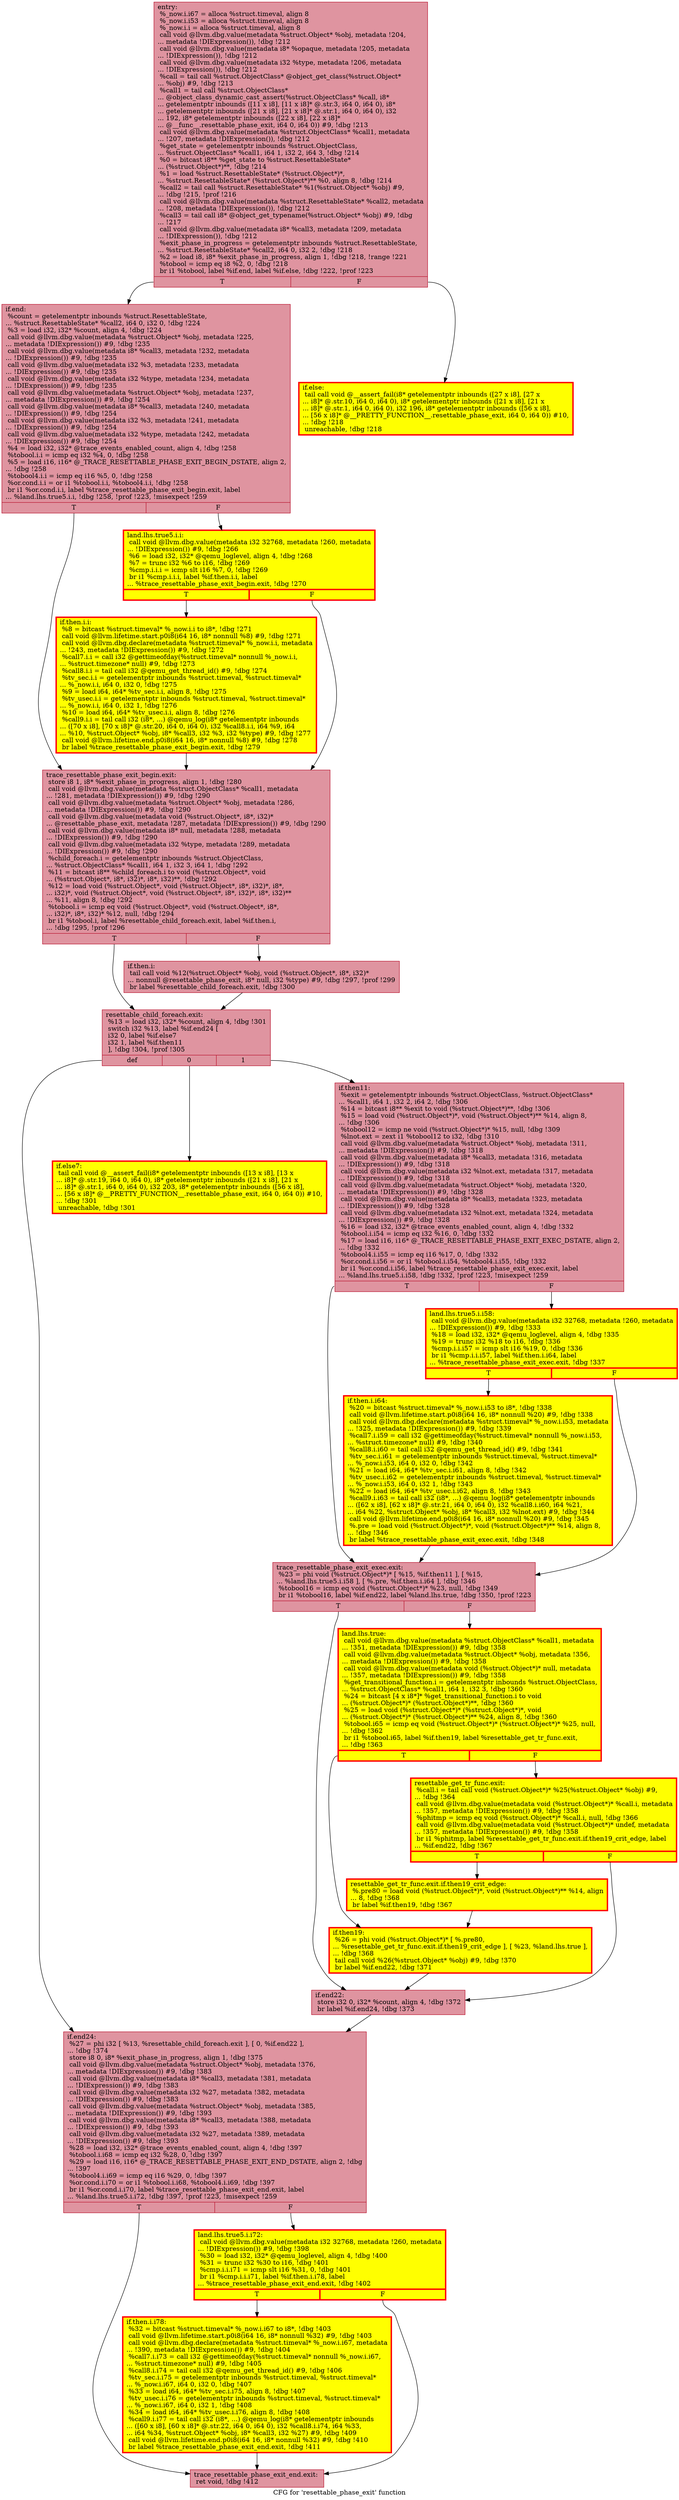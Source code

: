 digraph "CFG for 'resettable_phase_exit' function" {
	label="CFG for 'resettable_phase_exit' function";

	Node0x55ae14ed4250 [shape=record,color="#b70d28ff", style=filled, fillcolor="#b70d2870",label="{entry:\l  %_now.i.i67 = alloca %struct.timeval, align 8\l  %_now.i.i53 = alloca %struct.timeval, align 8\l  %_now.i.i = alloca %struct.timeval, align 8\l  call void @llvm.dbg.value(metadata %struct.Object* %obj, metadata !204,\l... metadata !DIExpression()), !dbg !212\l  call void @llvm.dbg.value(metadata i8* %opaque, metadata !205, metadata\l... !DIExpression()), !dbg !212\l  call void @llvm.dbg.value(metadata i32 %type, metadata !206, metadata\l... !DIExpression()), !dbg !212\l  %call = tail call %struct.ObjectClass* @object_get_class(%struct.Object*\l... %obj) #9, !dbg !213\l  %call1 = tail call %struct.ObjectClass*\l... @object_class_dynamic_cast_assert(%struct.ObjectClass* %call, i8*\l... getelementptr inbounds ([11 x i8], [11 x i8]* @.str.3, i64 0, i64 0), i8*\l... getelementptr inbounds ([21 x i8], [21 x i8]* @.str.1, i64 0, i64 0), i32\l... 192, i8* getelementptr inbounds ([22 x i8], [22 x i8]*\l... @__func__.resettable_phase_exit, i64 0, i64 0)) #9, !dbg !213\l  call void @llvm.dbg.value(metadata %struct.ObjectClass* %call1, metadata\l... !207, metadata !DIExpression()), !dbg !212\l  %get_state = getelementptr inbounds %struct.ObjectClass,\l... %struct.ObjectClass* %call1, i64 1, i32 2, i64 3, !dbg !214\l  %0 = bitcast i8** %get_state to %struct.ResettableState*\l... (%struct.Object*)**, !dbg !214\l  %1 = load %struct.ResettableState* (%struct.Object*)*,\l... %struct.ResettableState* (%struct.Object*)** %0, align 8, !dbg !214\l  %call2 = tail call %struct.ResettableState* %1(%struct.Object* %obj) #9,\l... !dbg !215, !prof !216\l  call void @llvm.dbg.value(metadata %struct.ResettableState* %call2, metadata\l... !208, metadata !DIExpression()), !dbg !212\l  %call3 = tail call i8* @object_get_typename(%struct.Object* %obj) #9, !dbg\l... !217\l  call void @llvm.dbg.value(metadata i8* %call3, metadata !209, metadata\l... !DIExpression()), !dbg !212\l  %exit_phase_in_progress = getelementptr inbounds %struct.ResettableState,\l... %struct.ResettableState* %call2, i64 0, i32 2, !dbg !218\l  %2 = load i8, i8* %exit_phase_in_progress, align 1, !dbg !218, !range !221\l  %tobool = icmp eq i8 %2, 0, !dbg !218\l  br i1 %tobool, label %if.end, label %if.else, !dbg !222, !prof !223\l|{<s0>T|<s1>F}}"];
	Node0x55ae14ed4250:s0 -> Node0x55ae14eec3b0;
	Node0x55ae14ed4250:s1 -> Node0x55ae14eec420;
	Node0x55ae14eec420 [shape=record,penwidth=3.0, style="filled", color="red", fillcolor="yellow",label="{if.else:                                          \l  tail call void @__assert_fail(i8* getelementptr inbounds ([27 x i8], [27 x\l... i8]* @.str.10, i64 0, i64 0), i8* getelementptr inbounds ([21 x i8], [21 x\l... i8]* @.str.1, i64 0, i64 0), i32 196, i8* getelementptr inbounds ([56 x i8],\l... [56 x i8]* @__PRETTY_FUNCTION__.resettable_phase_exit, i64 0, i64 0)) #10,\l... !dbg !218\l  unreachable, !dbg !218\l}"];
	Node0x55ae14eec3b0 [shape=record,color="#b70d28ff", style=filled, fillcolor="#b70d2870",label="{if.end:                                           \l  %count = getelementptr inbounds %struct.ResettableState,\l... %struct.ResettableState* %call2, i64 0, i32 0, !dbg !224\l  %3 = load i32, i32* %count, align 4, !dbg !224\l  call void @llvm.dbg.value(metadata %struct.Object* %obj, metadata !225,\l... metadata !DIExpression()) #9, !dbg !235\l  call void @llvm.dbg.value(metadata i8* %call3, metadata !232, metadata\l... !DIExpression()) #9, !dbg !235\l  call void @llvm.dbg.value(metadata i32 %3, metadata !233, metadata\l... !DIExpression()) #9, !dbg !235\l  call void @llvm.dbg.value(metadata i32 %type, metadata !234, metadata\l... !DIExpression()) #9, !dbg !235\l  call void @llvm.dbg.value(metadata %struct.Object* %obj, metadata !237,\l... metadata !DIExpression()) #9, !dbg !254\l  call void @llvm.dbg.value(metadata i8* %call3, metadata !240, metadata\l... !DIExpression()) #9, !dbg !254\l  call void @llvm.dbg.value(metadata i32 %3, metadata !241, metadata\l... !DIExpression()) #9, !dbg !254\l  call void @llvm.dbg.value(metadata i32 %type, metadata !242, metadata\l... !DIExpression()) #9, !dbg !254\l  %4 = load i32, i32* @trace_events_enabled_count, align 4, !dbg !258\l  %tobool.i.i = icmp eq i32 %4, 0, !dbg !258\l  %5 = load i16, i16* @_TRACE_RESETTABLE_PHASE_EXIT_BEGIN_DSTATE, align 2,\l... !dbg !258\l  %tobool4.i.i = icmp eq i16 %5, 0, !dbg !258\l  %or.cond.i.i = or i1 %tobool.i.i, %tobool4.i.i, !dbg !258\l  br i1 %or.cond.i.i, label %trace_resettable_phase_exit_begin.exit, label\l... %land.lhs.true5.i.i, !dbg !258, !prof !223, !misexpect !259\l|{<s0>T|<s1>F}}"];
	Node0x55ae14eec3b0:s0 -> Node0x55ae14e335e0;
	Node0x55ae14eec3b0:s1 -> Node0x55ae14f00f20;
	Node0x55ae14f00f20 [shape=record,penwidth=3.0, style="filled", color="red", fillcolor="yellow",label="{land.lhs.true5.i.i:                               \l  call void @llvm.dbg.value(metadata i32 32768, metadata !260, metadata\l... !DIExpression()) #9, !dbg !266\l  %6 = load i32, i32* @qemu_loglevel, align 4, !dbg !268\l  %7 = trunc i32 %6 to i16, !dbg !269\l  %cmp.i.i.i = icmp slt i16 %7, 0, !dbg !269\l  br i1 %cmp.i.i.i, label %if.then.i.i, label\l... %trace_resettable_phase_exit_begin.exit, !dbg !270\l|{<s0>T|<s1>F}}"];
	Node0x55ae14f00f20:s0 -> Node0x55ae14efe160;
	Node0x55ae14f00f20:s1 -> Node0x55ae14e335e0;
	Node0x55ae14efe160 [shape=record,penwidth=3.0, style="filled", color="red", fillcolor="yellow",label="{if.then.i.i:                                      \l  %8 = bitcast %struct.timeval* %_now.i.i to i8*, !dbg !271\l  call void @llvm.lifetime.start.p0i8(i64 16, i8* nonnull %8) #9, !dbg !271\l  call void @llvm.dbg.declare(metadata %struct.timeval* %_now.i.i, metadata\l... !243, metadata !DIExpression()) #9, !dbg !272\l  %call7.i.i = call i32 @gettimeofday(%struct.timeval* nonnull %_now.i.i,\l... %struct.timezone* null) #9, !dbg !273\l  %call8.i.i = tail call i32 @qemu_get_thread_id() #9, !dbg !274\l  %tv_sec.i.i = getelementptr inbounds %struct.timeval, %struct.timeval*\l... %_now.i.i, i64 0, i32 0, !dbg !275\l  %9 = load i64, i64* %tv_sec.i.i, align 8, !dbg !275\l  %tv_usec.i.i = getelementptr inbounds %struct.timeval, %struct.timeval*\l... %_now.i.i, i64 0, i32 1, !dbg !276\l  %10 = load i64, i64* %tv_usec.i.i, align 8, !dbg !276\l  %call9.i.i = tail call i32 (i8*, ...) @qemu_log(i8* getelementptr inbounds\l... ([70 x i8], [70 x i8]* @.str.20, i64 0, i64 0), i32 %call8.i.i, i64 %9, i64\l... %10, %struct.Object* %obj, i8* %call3, i32 %3, i32 %type) #9, !dbg !277\l  call void @llvm.lifetime.end.p0i8(i64 16, i8* nonnull %8) #9, !dbg !278\l  br label %trace_resettable_phase_exit_begin.exit, !dbg !279\l}"];
	Node0x55ae14efe160 -> Node0x55ae14e335e0;
	Node0x55ae14e335e0 [shape=record,color="#b70d28ff", style=filled, fillcolor="#b70d2870",label="{trace_resettable_phase_exit_begin.exit:           \l  store i8 1, i8* %exit_phase_in_progress, align 1, !dbg !280\l  call void @llvm.dbg.value(metadata %struct.ObjectClass* %call1, metadata\l... !281, metadata !DIExpression()) #9, !dbg !290\l  call void @llvm.dbg.value(metadata %struct.Object* %obj, metadata !286,\l... metadata !DIExpression()) #9, !dbg !290\l  call void @llvm.dbg.value(metadata void (%struct.Object*, i8*, i32)*\l... @resettable_phase_exit, metadata !287, metadata !DIExpression()) #9, !dbg !290\l  call void @llvm.dbg.value(metadata i8* null, metadata !288, metadata\l... !DIExpression()) #9, !dbg !290\l  call void @llvm.dbg.value(metadata i32 %type, metadata !289, metadata\l... !DIExpression()) #9, !dbg !290\l  %child_foreach.i = getelementptr inbounds %struct.ObjectClass,\l... %struct.ObjectClass* %call1, i64 1, i32 3, i64 1, !dbg !292\l  %11 = bitcast i8** %child_foreach.i to void (%struct.Object*, void\l... (%struct.Object*, i8*, i32)*, i8*, i32)**, !dbg !292\l  %12 = load void (%struct.Object*, void (%struct.Object*, i8*, i32)*, i8*,\l... i32)*, void (%struct.Object*, void (%struct.Object*, i8*, i32)*, i8*, i32)**\l... %11, align 8, !dbg !292\l  %tobool.i = icmp eq void (%struct.Object*, void (%struct.Object*, i8*,\l... i32)*, i8*, i32)* %12, null, !dbg !294\l  br i1 %tobool.i, label %resettable_child_foreach.exit, label %if.then.i,\l... !dbg !295, !prof !296\l|{<s0>T|<s1>F}}"];
	Node0x55ae14e335e0:s0 -> Node0x55ae14f02790;
	Node0x55ae14e335e0:s1 -> Node0x55ae14eea4a0;
	Node0x55ae14eea4a0 [shape=record,color="#b70d28ff", style=filled, fillcolor="#b70d2870",label="{if.then.i:                                        \l  tail call void %12(%struct.Object* %obj, void (%struct.Object*, i8*, i32)*\l... nonnull @resettable_phase_exit, i8* null, i32 %type) #9, !dbg !297, !prof !299\l  br label %resettable_child_foreach.exit, !dbg !300\l}"];
	Node0x55ae14eea4a0 -> Node0x55ae14f02790;
	Node0x55ae14f02790 [shape=record,color="#b70d28ff", style=filled, fillcolor="#b70d2870",label="{resettable_child_foreach.exit:                    \l  %13 = load i32, i32* %count, align 4, !dbg !301\l  switch i32 %13, label %if.end24 [\l    i32 0, label %if.else7\l    i32 1, label %if.then11\l  ], !dbg !304, !prof !305\l|{<s0>def|<s1>0|<s2>1}}"];
	Node0x55ae14f02790:s0 -> Node0x55ae14eb4150;
	Node0x55ae14f02790:s1 -> Node0x55ae14eedab0;
	Node0x55ae14f02790:s2 -> Node0x55ae14eb4090;
	Node0x55ae14eedab0 [shape=record,penwidth=3.0, style="filled", color="red", fillcolor="yellow",label="{if.else7:                                         \l  tail call void @__assert_fail(i8* getelementptr inbounds ([13 x i8], [13 x\l... i8]* @.str.19, i64 0, i64 0), i8* getelementptr inbounds ([21 x i8], [21 x\l... i8]* @.str.1, i64 0, i64 0), i32 203, i8* getelementptr inbounds ([56 x i8],\l... [56 x i8]* @__PRETTY_FUNCTION__.resettable_phase_exit, i64 0, i64 0)) #10,\l... !dbg !301\l  unreachable, !dbg !301\l}"];
	Node0x55ae14eb4090 [shape=record,color="#b70d28ff", style=filled, fillcolor="#b70d2870",label="{if.then11:                                        \l  %exit = getelementptr inbounds %struct.ObjectClass, %struct.ObjectClass*\l... %call1, i64 1, i32 2, i64 2, !dbg !306\l  %14 = bitcast i8** %exit to void (%struct.Object*)**, !dbg !306\l  %15 = load void (%struct.Object*)*, void (%struct.Object*)** %14, align 8,\l... !dbg !306\l  %tobool12 = icmp ne void (%struct.Object*)* %15, null, !dbg !309\l  %lnot.ext = zext i1 %tobool12 to i32, !dbg !310\l  call void @llvm.dbg.value(metadata %struct.Object* %obj, metadata !311,\l... metadata !DIExpression()) #9, !dbg !318\l  call void @llvm.dbg.value(metadata i8* %call3, metadata !316, metadata\l... !DIExpression()) #9, !dbg !318\l  call void @llvm.dbg.value(metadata i32 %lnot.ext, metadata !317, metadata\l... !DIExpression()) #9, !dbg !318\l  call void @llvm.dbg.value(metadata %struct.Object* %obj, metadata !320,\l... metadata !DIExpression()) #9, !dbg !328\l  call void @llvm.dbg.value(metadata i8* %call3, metadata !323, metadata\l... !DIExpression()) #9, !dbg !328\l  call void @llvm.dbg.value(metadata i32 %lnot.ext, metadata !324, metadata\l... !DIExpression()) #9, !dbg !328\l  %16 = load i32, i32* @trace_events_enabled_count, align 4, !dbg !332\l  %tobool.i.i54 = icmp eq i32 %16, 0, !dbg !332\l  %17 = load i16, i16* @_TRACE_RESETTABLE_PHASE_EXIT_EXEC_DSTATE, align 2,\l... !dbg !332\l  %tobool4.i.i55 = icmp eq i16 %17, 0, !dbg !332\l  %or.cond.i.i56 = or i1 %tobool.i.i54, %tobool4.i.i55, !dbg !332\l  br i1 %or.cond.i.i56, label %trace_resettable_phase_exit_exec.exit, label\l... %land.lhs.true5.i.i58, !dbg !332, !prof !223, !misexpect !259\l|{<s0>T|<s1>F}}"];
	Node0x55ae14eb4090:s0 -> Node0x55ae14efc490;
	Node0x55ae14eb4090:s1 -> Node0x55ae14eb9a30;
	Node0x55ae14eb9a30 [shape=record,penwidth=3.0, style="filled", color="red", fillcolor="yellow",label="{land.lhs.true5.i.i58:                             \l  call void @llvm.dbg.value(metadata i32 32768, metadata !260, metadata\l... !DIExpression()) #9, !dbg !333\l  %18 = load i32, i32* @qemu_loglevel, align 4, !dbg !335\l  %19 = trunc i32 %18 to i16, !dbg !336\l  %cmp.i.i.i57 = icmp slt i16 %19, 0, !dbg !336\l  br i1 %cmp.i.i.i57, label %if.then.i.i64, label\l... %trace_resettable_phase_exit_exec.exit, !dbg !337\l|{<s0>T|<s1>F}}"];
	Node0x55ae14eb9a30:s0 -> Node0x55ae14e32bc0;
	Node0x55ae14eb9a30:s1 -> Node0x55ae14efc490;
	Node0x55ae14e32bc0 [shape=record,penwidth=3.0, style="filled", color="red", fillcolor="yellow",label="{if.then.i.i64:                                    \l  %20 = bitcast %struct.timeval* %_now.i.i53 to i8*, !dbg !338\l  call void @llvm.lifetime.start.p0i8(i64 16, i8* nonnull %20) #9, !dbg !338\l  call void @llvm.dbg.declare(metadata %struct.timeval* %_now.i.i53, metadata\l... !325, metadata !DIExpression()) #9, !dbg !339\l  %call7.i.i59 = call i32 @gettimeofday(%struct.timeval* nonnull %_now.i.i53,\l... %struct.timezone* null) #9, !dbg !340\l  %call8.i.i60 = tail call i32 @qemu_get_thread_id() #9, !dbg !341\l  %tv_sec.i.i61 = getelementptr inbounds %struct.timeval, %struct.timeval*\l... %_now.i.i53, i64 0, i32 0, !dbg !342\l  %21 = load i64, i64* %tv_sec.i.i61, align 8, !dbg !342\l  %tv_usec.i.i62 = getelementptr inbounds %struct.timeval, %struct.timeval*\l... %_now.i.i53, i64 0, i32 1, !dbg !343\l  %22 = load i64, i64* %tv_usec.i.i62, align 8, !dbg !343\l  %call9.i.i63 = tail call i32 (i8*, ...) @qemu_log(i8* getelementptr inbounds\l... ([62 x i8], [62 x i8]* @.str.21, i64 0, i64 0), i32 %call8.i.i60, i64 %21,\l... i64 %22, %struct.Object* %obj, i8* %call3, i32 %lnot.ext) #9, !dbg !344\l  call void @llvm.lifetime.end.p0i8(i64 16, i8* nonnull %20) #9, !dbg !345\l  %.pre = load void (%struct.Object*)*, void (%struct.Object*)** %14, align 8,\l... !dbg !346\l  br label %trace_resettable_phase_exit_exec.exit, !dbg !348\l}"];
	Node0x55ae14e32bc0 -> Node0x55ae14efc490;
	Node0x55ae14efc490 [shape=record,color="#b70d28ff", style=filled, fillcolor="#b70d2870",label="{trace_resettable_phase_exit_exec.exit:            \l  %23 = phi void (%struct.Object*)* [ %15, %if.then11 ], [ %15,\l... %land.lhs.true5.i.i58 ], [ %.pre, %if.then.i.i64 ], !dbg !346\l  %tobool16 = icmp eq void (%struct.Object*)* %23, null, !dbg !349\l  br i1 %tobool16, label %if.end22, label %land.lhs.true, !dbg !350, !prof !223\l|{<s0>T|<s1>F}}"];
	Node0x55ae14efc490:s0 -> Node0x55ae14eb53f0;
	Node0x55ae14efc490:s1 -> Node0x55ae14eb5460;
	Node0x55ae14eb5460 [shape=record,penwidth=3.0, style="filled", color="red", fillcolor="yellow",label="{land.lhs.true:                                    \l  call void @llvm.dbg.value(metadata %struct.ObjectClass* %call1, metadata\l... !351, metadata !DIExpression()) #9, !dbg !358\l  call void @llvm.dbg.value(metadata %struct.Object* %obj, metadata !356,\l... metadata !DIExpression()) #9, !dbg !358\l  call void @llvm.dbg.value(metadata void (%struct.Object*)* null, metadata\l... !357, metadata !DIExpression()) #9, !dbg !358\l  %get_transitional_function.i = getelementptr inbounds %struct.ObjectClass,\l... %struct.ObjectClass* %call1, i64 1, i32 3, !dbg !360\l  %24 = bitcast [4 x i8*]* %get_transitional_function.i to void\l... (%struct.Object*)* (%struct.Object*)**, !dbg !360\l  %25 = load void (%struct.Object*)* (%struct.Object*)*, void\l... (%struct.Object*)* (%struct.Object*)** %24, align 8, !dbg !360\l  %tobool.i65 = icmp eq void (%struct.Object*)* (%struct.Object*)* %25, null,\l... !dbg !362\l  br i1 %tobool.i65, label %if.then19, label %resettable_get_tr_func.exit,\l... !dbg !363\l|{<s0>T|<s1>F}}"];
	Node0x55ae14eb5460:s0 -> Node0x55ae14e32660;
	Node0x55ae14eb5460:s1 -> Node0x55ae14f00b80;
	Node0x55ae14f00b80 [shape=record,penwidth=3.0, style="filled", color="red", fillcolor="yellow",label="{resettable_get_tr_func.exit:                      \l  %call.i = tail call void (%struct.Object*)* %25(%struct.Object* %obj) #9,\l... !dbg !364\l  call void @llvm.dbg.value(metadata void (%struct.Object*)* %call.i, metadata\l... !357, metadata !DIExpression()) #9, !dbg !358\l  %phitmp = icmp eq void (%struct.Object*)* %call.i, null, !dbg !366\l  call void @llvm.dbg.value(metadata void (%struct.Object*)* undef, metadata\l... !357, metadata !DIExpression()) #9, !dbg !358\l  br i1 %phitmp, label %resettable_get_tr_func.exit.if.then19_crit_edge, label\l... %if.end22, !dbg !367\l|{<s0>T|<s1>F}}"];
	Node0x55ae14f00b80:s0 -> Node0x55ae14ef8df0;
	Node0x55ae14f00b80:s1 -> Node0x55ae14eb53f0;
	Node0x55ae14ef8df0 [shape=record,penwidth=3.0, style="filled", color="red", fillcolor="yellow",label="{resettable_get_tr_func.exit.if.then19_crit_edge:  \l  %.pre80 = load void (%struct.Object*)*, void (%struct.Object*)** %14, align\l... 8, !dbg !368\l  br label %if.then19, !dbg !367\l}"];
	Node0x55ae14ef8df0 -> Node0x55ae14e32660;
	Node0x55ae14e32660 [shape=record,penwidth=3.0, style="filled", color="red", fillcolor="yellow",label="{if.then19:                                        \l  %26 = phi void (%struct.Object*)* [ %.pre80,\l... %resettable_get_tr_func.exit.if.then19_crit_edge ], [ %23, %land.lhs.true ],\l... !dbg !368\l  tail call void %26(%struct.Object* %obj) #9, !dbg !370\l  br label %if.end22, !dbg !371\l}"];
	Node0x55ae14e32660 -> Node0x55ae14eb53f0;
	Node0x55ae14eb53f0 [shape=record,color="#b70d28ff", style=filled, fillcolor="#b70d2870",label="{if.end22:                                         \l  store i32 0, i32* %count, align 4, !dbg !372\l  br label %if.end24, !dbg !373\l}"];
	Node0x55ae14eb53f0 -> Node0x55ae14eb4150;
	Node0x55ae14eb4150 [shape=record,color="#b70d28ff", style=filled, fillcolor="#b70d2870",label="{if.end24:                                         \l  %27 = phi i32 [ %13, %resettable_child_foreach.exit ], [ 0, %if.end22 ],\l... !dbg !374\l  store i8 0, i8* %exit_phase_in_progress, align 1, !dbg !375\l  call void @llvm.dbg.value(metadata %struct.Object* %obj, metadata !376,\l... metadata !DIExpression()) #9, !dbg !383\l  call void @llvm.dbg.value(metadata i8* %call3, metadata !381, metadata\l... !DIExpression()) #9, !dbg !383\l  call void @llvm.dbg.value(metadata i32 %27, metadata !382, metadata\l... !DIExpression()) #9, !dbg !383\l  call void @llvm.dbg.value(metadata %struct.Object* %obj, metadata !385,\l... metadata !DIExpression()) #9, !dbg !393\l  call void @llvm.dbg.value(metadata i8* %call3, metadata !388, metadata\l... !DIExpression()) #9, !dbg !393\l  call void @llvm.dbg.value(metadata i32 %27, metadata !389, metadata\l... !DIExpression()) #9, !dbg !393\l  %28 = load i32, i32* @trace_events_enabled_count, align 4, !dbg !397\l  %tobool.i.i68 = icmp eq i32 %28, 0, !dbg !397\l  %29 = load i16, i16* @_TRACE_RESETTABLE_PHASE_EXIT_END_DSTATE, align 2, !dbg\l... !397\l  %tobool4.i.i69 = icmp eq i16 %29, 0, !dbg !397\l  %or.cond.i.i70 = or i1 %tobool.i.i68, %tobool4.i.i69, !dbg !397\l  br i1 %or.cond.i.i70, label %trace_resettable_phase_exit_end.exit, label\l... %land.lhs.true5.i.i72, !dbg !397, !prof !223, !misexpect !259\l|{<s0>T|<s1>F}}"];
	Node0x55ae14eb4150:s0 -> Node0x55ae14e81230;
	Node0x55ae14eb4150:s1 -> Node0x55ae14ec5520;
	Node0x55ae14ec5520 [shape=record,penwidth=3.0, style="filled", color="red", fillcolor="yellow",label="{land.lhs.true5.i.i72:                             \l  call void @llvm.dbg.value(metadata i32 32768, metadata !260, metadata\l... !DIExpression()) #9, !dbg !398\l  %30 = load i32, i32* @qemu_loglevel, align 4, !dbg !400\l  %31 = trunc i32 %30 to i16, !dbg !401\l  %cmp.i.i.i71 = icmp slt i16 %31, 0, !dbg !401\l  br i1 %cmp.i.i.i71, label %if.then.i.i78, label\l... %trace_resettable_phase_exit_end.exit, !dbg !402\l|{<s0>T|<s1>F}}"];
	Node0x55ae14ec5520:s0 -> Node0x55ae14eac280;
	Node0x55ae14ec5520:s1 -> Node0x55ae14e81230;
	Node0x55ae14eac280 [shape=record,penwidth=3.0, style="filled", color="red", fillcolor="yellow",label="{if.then.i.i78:                                    \l  %32 = bitcast %struct.timeval* %_now.i.i67 to i8*, !dbg !403\l  call void @llvm.lifetime.start.p0i8(i64 16, i8* nonnull %32) #9, !dbg !403\l  call void @llvm.dbg.declare(metadata %struct.timeval* %_now.i.i67, metadata\l... !390, metadata !DIExpression()) #9, !dbg !404\l  %call7.i.i73 = call i32 @gettimeofday(%struct.timeval* nonnull %_now.i.i67,\l... %struct.timezone* null) #9, !dbg !405\l  %call8.i.i74 = tail call i32 @qemu_get_thread_id() #9, !dbg !406\l  %tv_sec.i.i75 = getelementptr inbounds %struct.timeval, %struct.timeval*\l... %_now.i.i67, i64 0, i32 0, !dbg !407\l  %33 = load i64, i64* %tv_sec.i.i75, align 8, !dbg !407\l  %tv_usec.i.i76 = getelementptr inbounds %struct.timeval, %struct.timeval*\l... %_now.i.i67, i64 0, i32 1, !dbg !408\l  %34 = load i64, i64* %tv_usec.i.i76, align 8, !dbg !408\l  %call9.i.i77 = tail call i32 (i8*, ...) @qemu_log(i8* getelementptr inbounds\l... ([60 x i8], [60 x i8]* @.str.22, i64 0, i64 0), i32 %call8.i.i74, i64 %33,\l... i64 %34, %struct.Object* %obj, i8* %call3, i32 %27) #9, !dbg !409\l  call void @llvm.lifetime.end.p0i8(i64 16, i8* nonnull %32) #9, !dbg !410\l  br label %trace_resettable_phase_exit_end.exit, !dbg !411\l}"];
	Node0x55ae14eac280 -> Node0x55ae14e81230;
	Node0x55ae14e81230 [shape=record,color="#b70d28ff", style=filled, fillcolor="#b70d2870",label="{trace_resettable_phase_exit_end.exit:             \l  ret void, !dbg !412\l}"];
}

